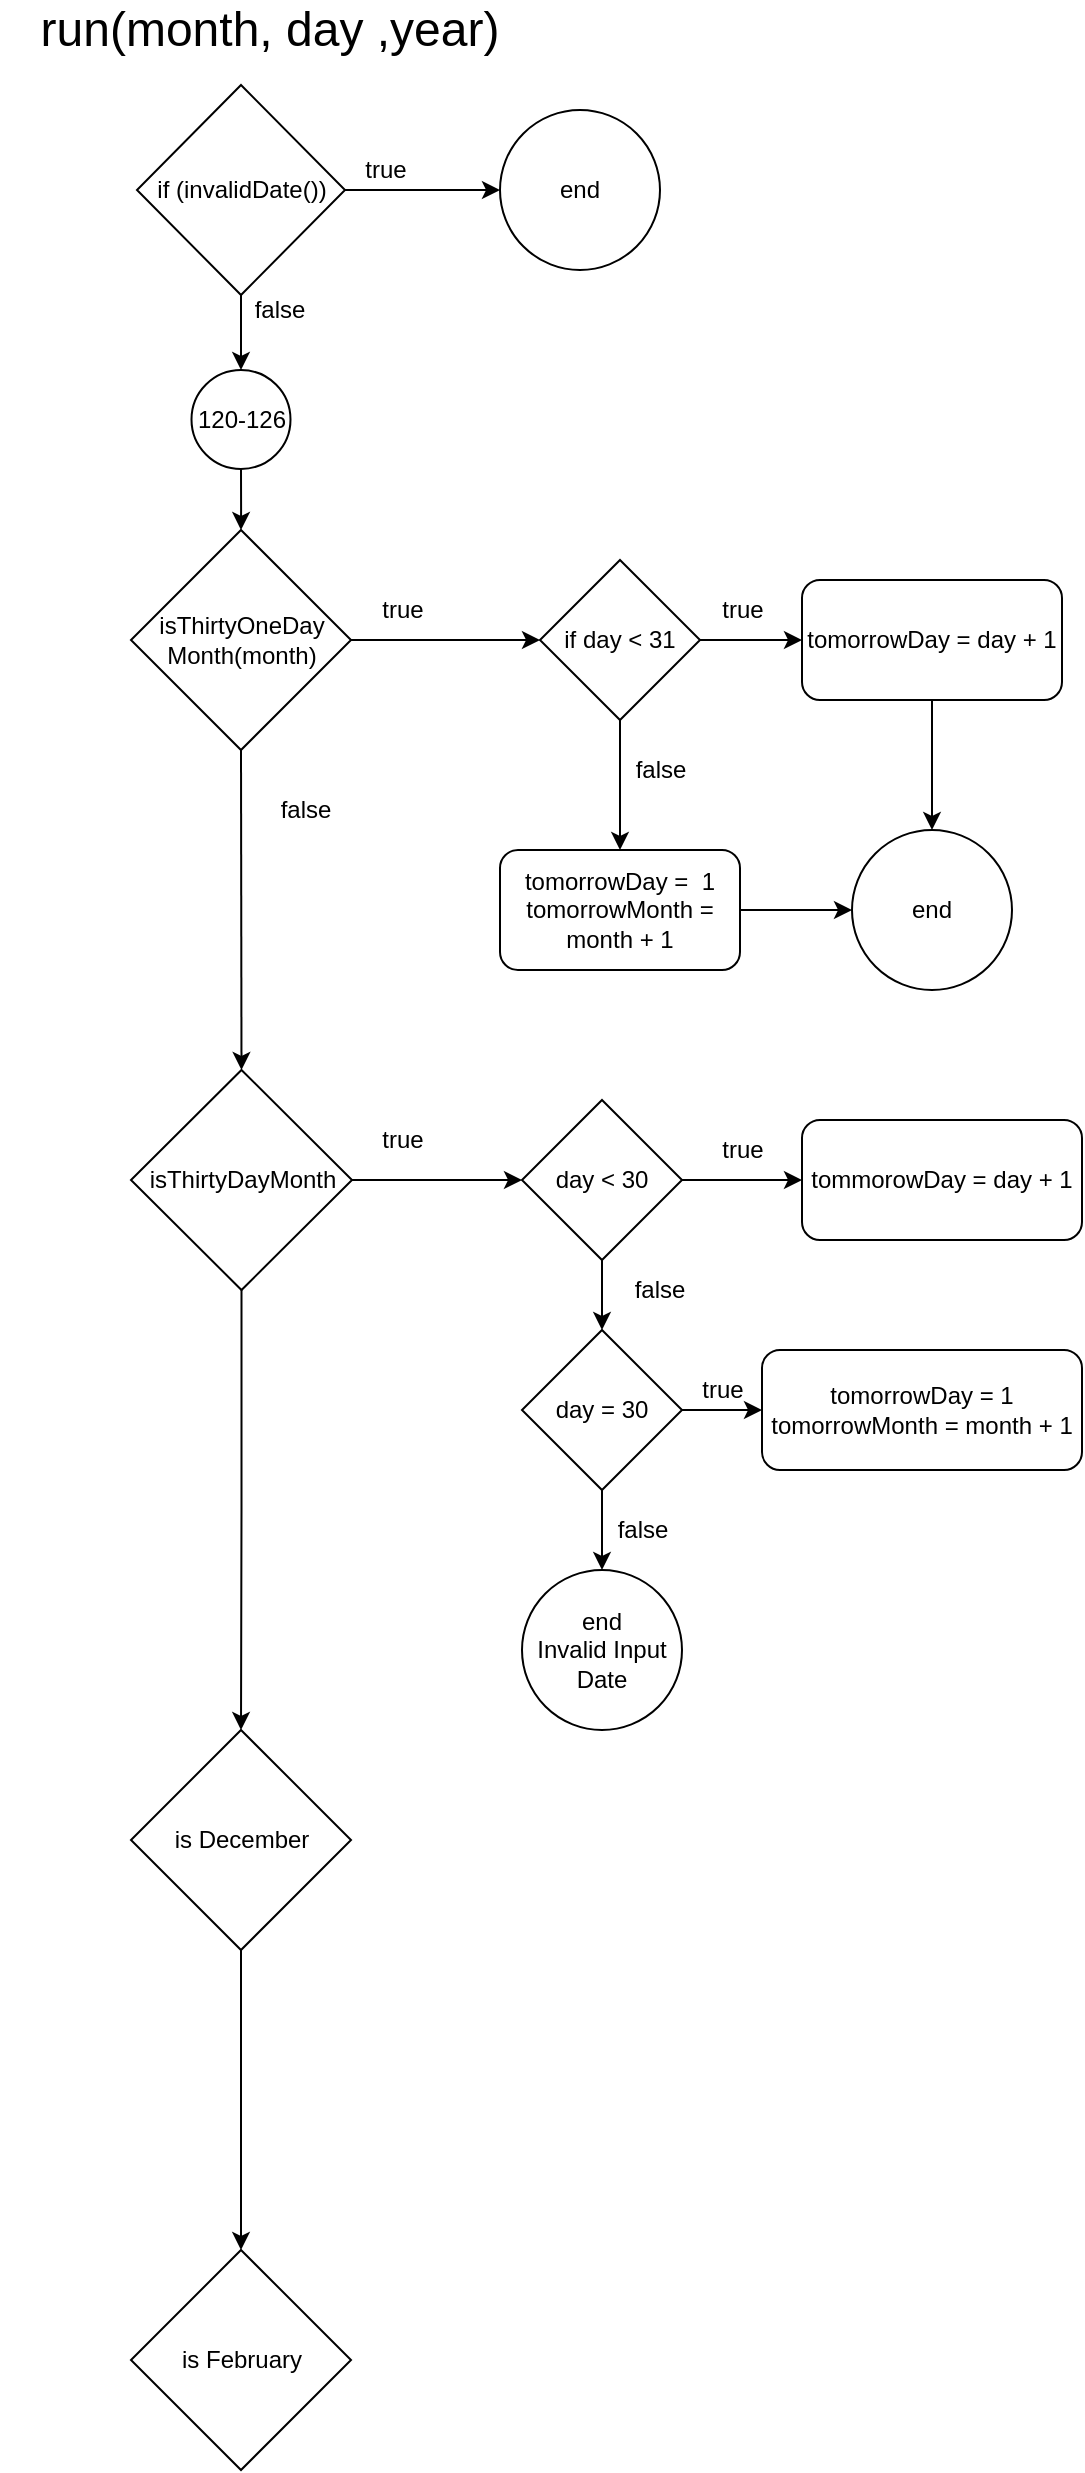 <mxfile version="13.10.0"><diagram id="gnStTp_fnMsvT8ArA9or" name="Page-1"><mxGraphModel dx="868" dy="451" grid="1" gridSize="10" guides="1" tooltips="1" connect="1" arrows="1" fold="1" page="1" pageScale="1" pageWidth="827" pageHeight="1169" math="0" shadow="0"><root><mxCell id="0"/><mxCell id="1" parent="0"/><mxCell id="jpFbAuC7ZVvAnnNE2uEb-1" value="&lt;font style=&quot;font-size: 24px&quot;&gt;run(month, day ,year)&lt;/font&gt;" style="text;html=1;strokeColor=none;fillColor=none;align=center;verticalAlign=middle;whiteSpace=wrap;rounded=0;" vertex="1" parent="1"><mxGeometry x="279" y="20" width="270" height="20" as="geometry"/></mxCell><mxCell id="jpFbAuC7ZVvAnnNE2uEb-2" value="if (invalidDate())" style="rhombus;whiteSpace=wrap;html=1;" vertex="1" parent="1"><mxGeometry x="347.5" y="57.5" width="104" height="105" as="geometry"/></mxCell><mxCell id="jpFbAuC7ZVvAnnNE2uEb-5" value="" style="endArrow=classic;html=1;exitX=1;exitY=0.5;exitDx=0;exitDy=0;entryX=0;entryY=0.5;entryDx=0;entryDy=0;" edge="1" parent="1" source="jpFbAuC7ZVvAnnNE2uEb-2" target="jpFbAuC7ZVvAnnNE2uEb-29"><mxGeometry width="50" height="50" relative="1" as="geometry"><mxPoint x="450" y="240" as="sourcePoint"/><mxPoint x="500" y="190" as="targetPoint"/></mxGeometry></mxCell><mxCell id="jpFbAuC7ZVvAnnNE2uEb-6" value="true" style="text;html=1;strokeColor=none;fillColor=none;align=center;verticalAlign=middle;whiteSpace=wrap;rounded=0;" vertex="1" parent="1"><mxGeometry x="451.5" y="90" width="40" height="20" as="geometry"/></mxCell><mxCell id="jpFbAuC7ZVvAnnNE2uEb-11" style="edgeStyle=orthogonalEdgeStyle;rounded=0;orthogonalLoop=1;jettySize=auto;html=1;entryX=0.5;entryY=0;entryDx=0;entryDy=0;" edge="1" parent="1" source="jpFbAuC7ZVvAnnNE2uEb-7" target="jpFbAuC7ZVvAnnNE2uEb-10"><mxGeometry relative="1" as="geometry"/></mxCell><mxCell id="jpFbAuC7ZVvAnnNE2uEb-7" value="120-126" style="ellipse;whiteSpace=wrap;html=1;aspect=fixed;" vertex="1" parent="1"><mxGeometry x="374.75" y="200" width="49.5" height="49.5" as="geometry"/></mxCell><mxCell id="jpFbAuC7ZVvAnnNE2uEb-8" value="" style="endArrow=classic;html=1;exitX=0.5;exitY=1;exitDx=0;exitDy=0;entryX=0.5;entryY=0;entryDx=0;entryDy=0;" edge="1" parent="1" source="jpFbAuC7ZVvAnnNE2uEb-2" target="jpFbAuC7ZVvAnnNE2uEb-7"><mxGeometry width="50" height="50" relative="1" as="geometry"><mxPoint x="450" y="240" as="sourcePoint"/><mxPoint x="500" y="190" as="targetPoint"/></mxGeometry></mxCell><mxCell id="jpFbAuC7ZVvAnnNE2uEb-9" value="false" style="text;html=1;strokeColor=none;fillColor=none;align=center;verticalAlign=middle;whiteSpace=wrap;rounded=0;" vertex="1" parent="1"><mxGeometry x="399" y="160" width="40" height="20" as="geometry"/></mxCell><mxCell id="jpFbAuC7ZVvAnnNE2uEb-13" style="edgeStyle=orthogonalEdgeStyle;rounded=0;orthogonalLoop=1;jettySize=auto;html=1;entryX=0;entryY=0.5;entryDx=0;entryDy=0;" edge="1" parent="1" source="jpFbAuC7ZVvAnnNE2uEb-10" target="jpFbAuC7ZVvAnnNE2uEb-12"><mxGeometry relative="1" as="geometry"/></mxCell><mxCell id="jpFbAuC7ZVvAnnNE2uEb-10" value="isThirtyOneDay Month(month)" style="rhombus;whiteSpace=wrap;html=1;" vertex="1" parent="1"><mxGeometry x="344.5" y="280" width="110" height="110" as="geometry"/></mxCell><mxCell id="jpFbAuC7ZVvAnnNE2uEb-20" style="edgeStyle=orthogonalEdgeStyle;rounded=0;orthogonalLoop=1;jettySize=auto;html=1;entryX=0;entryY=0.5;entryDx=0;entryDy=0;" edge="1" parent="1" source="jpFbAuC7ZVvAnnNE2uEb-12" target="jpFbAuC7ZVvAnnNE2uEb-19"><mxGeometry relative="1" as="geometry"/></mxCell><mxCell id="jpFbAuC7ZVvAnnNE2uEb-24" style="edgeStyle=orthogonalEdgeStyle;rounded=0;orthogonalLoop=1;jettySize=auto;html=1;entryX=0.5;entryY=0;entryDx=0;entryDy=0;" edge="1" parent="1" source="jpFbAuC7ZVvAnnNE2uEb-12" target="jpFbAuC7ZVvAnnNE2uEb-22"><mxGeometry relative="1" as="geometry"/></mxCell><mxCell id="jpFbAuC7ZVvAnnNE2uEb-12" value="if day &amp;lt; 31" style="rhombus;whiteSpace=wrap;html=1;" vertex="1" parent="1"><mxGeometry x="549" y="295" width="80" height="80" as="geometry"/></mxCell><mxCell id="jpFbAuC7ZVvAnnNE2uEb-14" value="true" style="text;html=1;align=center;verticalAlign=middle;resizable=0;points=[];autosize=1;" vertex="1" parent="1"><mxGeometry x="460" y="310" width="40" height="20" as="geometry"/></mxCell><mxCell id="jpFbAuC7ZVvAnnNE2uEb-27" style="edgeStyle=orthogonalEdgeStyle;rounded=0;orthogonalLoop=1;jettySize=auto;html=1;entryX=0.5;entryY=0;entryDx=0;entryDy=0;" edge="1" parent="1" source="jpFbAuC7ZVvAnnNE2uEb-19" target="jpFbAuC7ZVvAnnNE2uEb-26"><mxGeometry relative="1" as="geometry"/></mxCell><mxCell id="jpFbAuC7ZVvAnnNE2uEb-19" value="tomorrowDay = day + 1" style="rounded=1;whiteSpace=wrap;html=1;" vertex="1" parent="1"><mxGeometry x="680" y="305" width="130" height="60" as="geometry"/></mxCell><mxCell id="jpFbAuC7ZVvAnnNE2uEb-21" value="true" style="text;html=1;align=center;verticalAlign=middle;resizable=0;points=[];autosize=1;" vertex="1" parent="1"><mxGeometry x="630" y="310" width="40" height="20" as="geometry"/></mxCell><mxCell id="jpFbAuC7ZVvAnnNE2uEb-28" style="edgeStyle=orthogonalEdgeStyle;rounded=0;orthogonalLoop=1;jettySize=auto;html=1;entryX=0;entryY=0.5;entryDx=0;entryDy=0;" edge="1" parent="1" source="jpFbAuC7ZVvAnnNE2uEb-22" target="jpFbAuC7ZVvAnnNE2uEb-26"><mxGeometry relative="1" as="geometry"/></mxCell><mxCell id="jpFbAuC7ZVvAnnNE2uEb-22" value="tomorrowDay =&amp;nbsp; 1&lt;br&gt;tomorrowMonth = month + 1" style="rounded=1;whiteSpace=wrap;html=1;" vertex="1" parent="1"><mxGeometry x="529" y="440" width="120" height="60" as="geometry"/></mxCell><mxCell id="jpFbAuC7ZVvAnnNE2uEb-25" value="false" style="text;html=1;align=center;verticalAlign=middle;resizable=0;points=[];autosize=1;" vertex="1" parent="1"><mxGeometry x="589" y="390" width="40" height="20" as="geometry"/></mxCell><mxCell id="jpFbAuC7ZVvAnnNE2uEb-26" value="end" style="ellipse;whiteSpace=wrap;html=1;aspect=fixed;" vertex="1" parent="1"><mxGeometry x="705" y="430" width="80" height="80" as="geometry"/></mxCell><mxCell id="jpFbAuC7ZVvAnnNE2uEb-29" value="end" style="ellipse;whiteSpace=wrap;html=1;aspect=fixed;" vertex="1" parent="1"><mxGeometry x="529" y="70" width="80" height="80" as="geometry"/></mxCell><mxCell id="jpFbAuC7ZVvAnnNE2uEb-31" value="is February" style="rhombus;whiteSpace=wrap;html=1;" vertex="1" parent="1"><mxGeometry x="344.5" y="1140" width="110" height="110" as="geometry"/></mxCell><mxCell id="jpFbAuC7ZVvAnnNE2uEb-40" style="edgeStyle=orthogonalEdgeStyle;rounded=0;orthogonalLoop=1;jettySize=auto;html=1;entryX=0.5;entryY=0;entryDx=0;entryDy=0;" edge="1" parent="1" source="jpFbAuC7ZVvAnnNE2uEb-32" target="jpFbAuC7ZVvAnnNE2uEb-31"><mxGeometry relative="1" as="geometry"/></mxCell><mxCell id="jpFbAuC7ZVvAnnNE2uEb-32" value="is December" style="rhombus;whiteSpace=wrap;html=1;" vertex="1" parent="1"><mxGeometry x="344.5" y="880" width="110" height="110" as="geometry"/></mxCell><mxCell id="jpFbAuC7ZVvAnnNE2uEb-39" style="edgeStyle=orthogonalEdgeStyle;rounded=0;orthogonalLoop=1;jettySize=auto;html=1;" edge="1" parent="1" source="jpFbAuC7ZVvAnnNE2uEb-33" target="jpFbAuC7ZVvAnnNE2uEb-32"><mxGeometry relative="1" as="geometry"/></mxCell><mxCell id="jpFbAuC7ZVvAnnNE2uEb-43" style="edgeStyle=orthogonalEdgeStyle;rounded=0;orthogonalLoop=1;jettySize=auto;html=1;entryX=0;entryY=0.5;entryDx=0;entryDy=0;" edge="1" parent="1" source="jpFbAuC7ZVvAnnNE2uEb-33" target="jpFbAuC7ZVvAnnNE2uEb-42"><mxGeometry relative="1" as="geometry"/></mxCell><mxCell id="jpFbAuC7ZVvAnnNE2uEb-33" value="isThirtyDayMonth" style="rhombus;whiteSpace=wrap;html=1;" vertex="1" parent="1"><mxGeometry x="344.5" y="550" width="110.5" height="110" as="geometry"/></mxCell><mxCell id="jpFbAuC7ZVvAnnNE2uEb-34" value="" style="endArrow=classic;html=1;exitX=0.5;exitY=1;exitDx=0;exitDy=0;entryX=0.5;entryY=0;entryDx=0;entryDy=0;" edge="1" parent="1" source="jpFbAuC7ZVvAnnNE2uEb-10" target="jpFbAuC7ZVvAnnNE2uEb-33"><mxGeometry width="50" height="50" relative="1" as="geometry"><mxPoint x="430" y="470" as="sourcePoint"/><mxPoint x="400" y="500" as="targetPoint"/></mxGeometry></mxCell><mxCell id="jpFbAuC7ZVvAnnNE2uEb-35" value="false" style="text;html=1;strokeColor=none;fillColor=none;align=center;verticalAlign=middle;whiteSpace=wrap;rounded=0;" vertex="1" parent="1"><mxGeometry x="412" y="410" width="40" height="20" as="geometry"/></mxCell><mxCell id="jpFbAuC7ZVvAnnNE2uEb-46" style="edgeStyle=orthogonalEdgeStyle;rounded=0;orthogonalLoop=1;jettySize=auto;html=1;entryX=0;entryY=0.5;entryDx=0;entryDy=0;" edge="1" parent="1" source="jpFbAuC7ZVvAnnNE2uEb-42" target="jpFbAuC7ZVvAnnNE2uEb-45"><mxGeometry relative="1" as="geometry"/></mxCell><mxCell id="jpFbAuC7ZVvAnnNE2uEb-50" style="edgeStyle=orthogonalEdgeStyle;rounded=0;orthogonalLoop=1;jettySize=auto;html=1;entryX=0.5;entryY=0;entryDx=0;entryDy=0;" edge="1" parent="1" source="jpFbAuC7ZVvAnnNE2uEb-42" target="jpFbAuC7ZVvAnnNE2uEb-48"><mxGeometry relative="1" as="geometry"/></mxCell><mxCell id="jpFbAuC7ZVvAnnNE2uEb-42" value="day &amp;lt; 30" style="rhombus;whiteSpace=wrap;html=1;" vertex="1" parent="1"><mxGeometry x="540" y="565" width="80" height="80" as="geometry"/></mxCell><mxCell id="jpFbAuC7ZVvAnnNE2uEb-44" value="true" style="text;html=1;align=center;verticalAlign=middle;resizable=0;points=[];autosize=1;" vertex="1" parent="1"><mxGeometry x="460" y="575" width="40" height="20" as="geometry"/></mxCell><mxCell id="jpFbAuC7ZVvAnnNE2uEb-45" value="tommorowDay = day + 1" style="rounded=1;whiteSpace=wrap;html=1;" vertex="1" parent="1"><mxGeometry x="680" y="575" width="140" height="60" as="geometry"/></mxCell><mxCell id="jpFbAuC7ZVvAnnNE2uEb-47" value="true" style="text;html=1;align=center;verticalAlign=middle;resizable=0;points=[];autosize=1;" vertex="1" parent="1"><mxGeometry x="630" y="580" width="40" height="20" as="geometry"/></mxCell><mxCell id="jpFbAuC7ZVvAnnNE2uEb-52" style="edgeStyle=orthogonalEdgeStyle;rounded=0;orthogonalLoop=1;jettySize=auto;html=1;entryX=0;entryY=0.5;entryDx=0;entryDy=0;" edge="1" parent="1" source="jpFbAuC7ZVvAnnNE2uEb-48" target="jpFbAuC7ZVvAnnNE2uEb-51"><mxGeometry relative="1" as="geometry"/></mxCell><mxCell id="jpFbAuC7ZVvAnnNE2uEb-56" style="edgeStyle=orthogonalEdgeStyle;rounded=0;orthogonalLoop=1;jettySize=auto;html=1;entryX=0.5;entryY=0;entryDx=0;entryDy=0;" edge="1" parent="1" source="jpFbAuC7ZVvAnnNE2uEb-48" target="jpFbAuC7ZVvAnnNE2uEb-55"><mxGeometry relative="1" as="geometry"/></mxCell><mxCell id="jpFbAuC7ZVvAnnNE2uEb-48" value="day = 30" style="rhombus;whiteSpace=wrap;html=1;" vertex="1" parent="1"><mxGeometry x="540" y="680" width="80" height="80" as="geometry"/></mxCell><mxCell id="jpFbAuC7ZVvAnnNE2uEb-49" value="false" style="text;html=1;strokeColor=none;fillColor=none;align=center;verticalAlign=middle;whiteSpace=wrap;rounded=0;" vertex="1" parent="1"><mxGeometry x="589" y="650" width="40" height="20" as="geometry"/></mxCell><mxCell id="jpFbAuC7ZVvAnnNE2uEb-51" value="&lt;div&gt;tomorrowDay = 1&lt;/div&gt;&lt;div&gt;tomorrowMonth = month + 1&lt;br&gt;&lt;/div&gt;" style="rounded=1;whiteSpace=wrap;html=1;" vertex="1" parent="1"><mxGeometry x="660" y="690" width="160" height="60" as="geometry"/></mxCell><mxCell id="jpFbAuC7ZVvAnnNE2uEb-53" value="true" style="text;html=1;align=center;verticalAlign=middle;resizable=0;points=[];autosize=1;" vertex="1" parent="1"><mxGeometry x="620" y="700" width="40" height="20" as="geometry"/></mxCell><mxCell id="jpFbAuC7ZVvAnnNE2uEb-55" value="&lt;div&gt;end&lt;/div&gt;&lt;div&gt;Invalid Input Date&lt;br&gt;&lt;/div&gt;" style="ellipse;whiteSpace=wrap;html=1;aspect=fixed;" vertex="1" parent="1"><mxGeometry x="540" y="800" width="80" height="80" as="geometry"/></mxCell><mxCell id="jpFbAuC7ZVvAnnNE2uEb-57" value="false" style="text;html=1;align=center;verticalAlign=middle;resizable=0;points=[];autosize=1;" vertex="1" parent="1"><mxGeometry x="580" y="770" width="40" height="20" as="geometry"/></mxCell></root></mxGraphModel></diagram></mxfile>